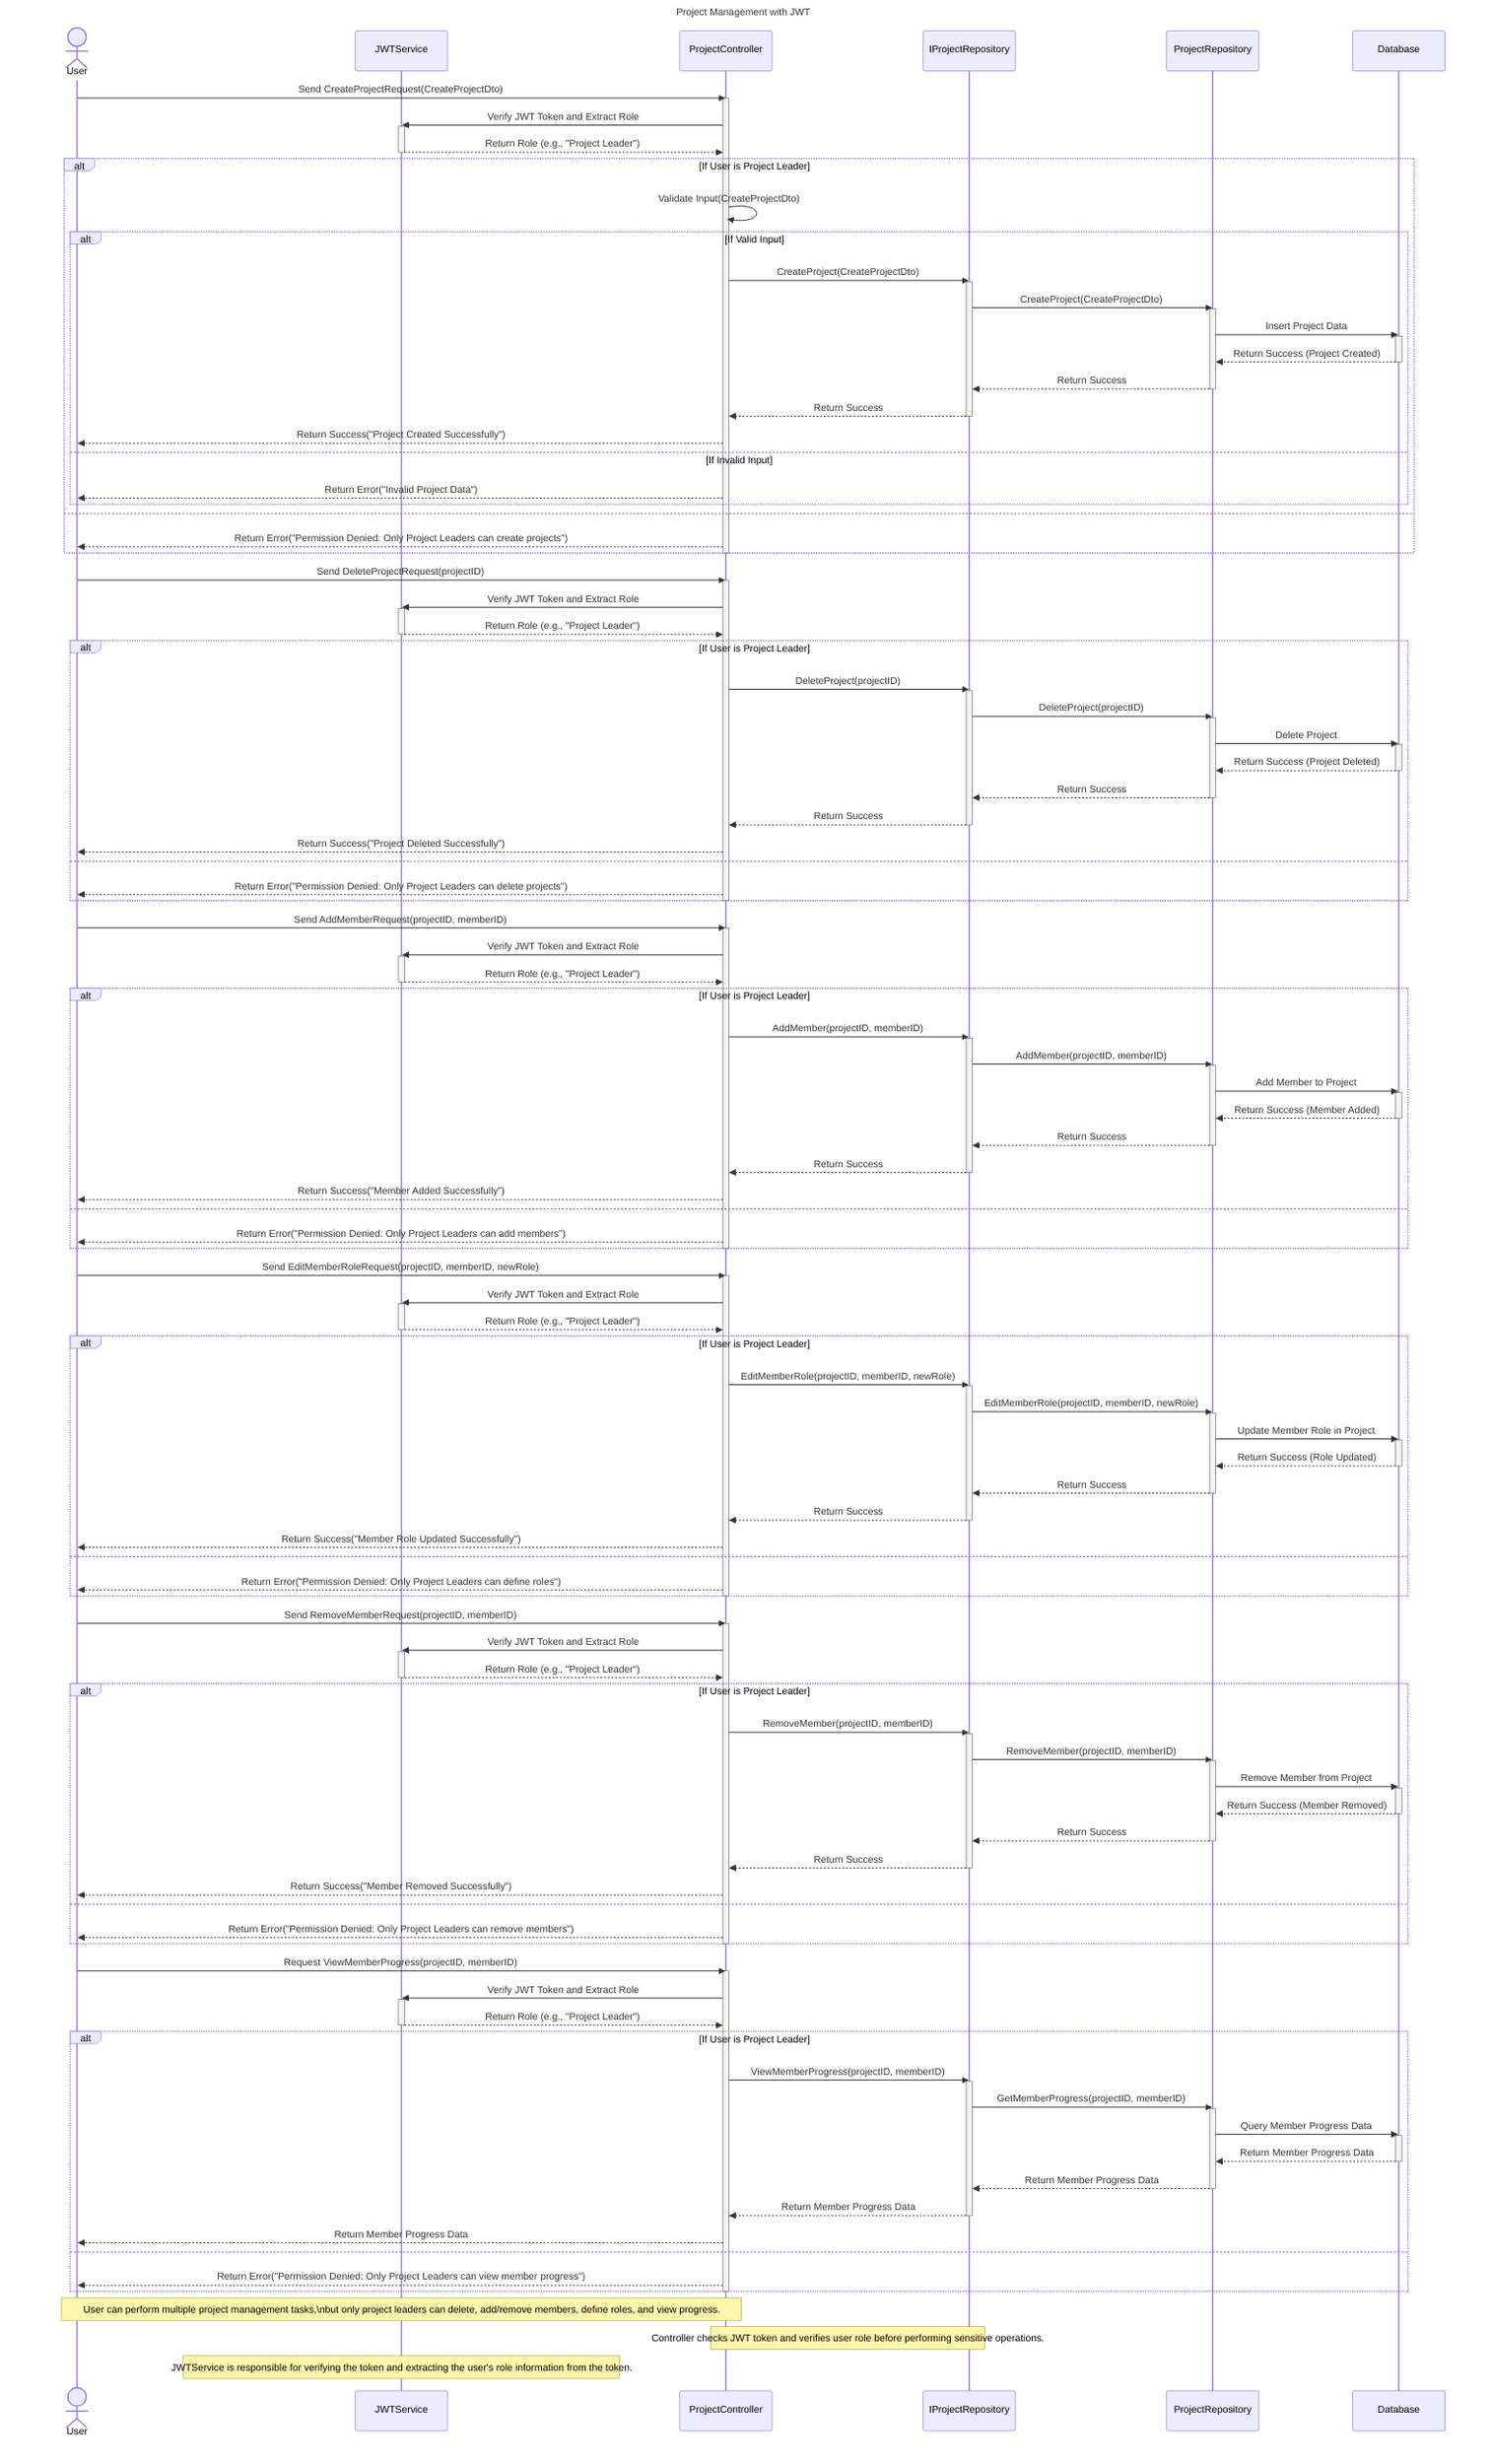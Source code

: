 sequenceDiagram
    %% Title for the Diagram
    title Project Management with JWT 

    %% Participants (Objects involved in the interaction)
    actor User
    participant JWTService
    participant ProjectController
    participant IProjectRepository
    participant ProjectRepository
    participant Database
    
    %% Create Project (This can be done by anyone with the correct permissions)
    User->>ProjectController: Send CreateProjectRequest(CreateProjectDto)
    activate ProjectController
    ProjectController->>JWTService: Verify JWT Token and Extract Role
    activate JWTService
    JWTService-->>ProjectController: Return Role (e.g., "Project Leader")
    deactivate JWTService
    alt If User is Project Leader
        ProjectController->>ProjectController: Validate Input(CreateProjectDto)
        alt If Valid Input
            ProjectController->>IProjectRepository: CreateProject(CreateProjectDto)
            activate IProjectRepository
            IProjectRepository->>ProjectRepository: CreateProject(CreateProjectDto)
            activate ProjectRepository
            ProjectRepository->>Database: Insert Project Data
            activate Database
            Database-->>ProjectRepository: Return Success (Project Created)
            deactivate Database
            ProjectRepository-->>IProjectRepository: Return Success
            deactivate ProjectRepository
            IProjectRepository-->>ProjectController: Return Success
            deactivate IProjectRepository
            ProjectController-->>User: Return Success("Project Created Successfully")
        else If Invalid Input
            ProjectController-->>User: Return Error("Invalid Project Data")
        end
    else
        ProjectController-->>User: Return Error("Permission Denied: Only Project Leaders can create projects")
    end
    deactivate ProjectController

    %% Delete Project (Only project leader can delete)
    User->>ProjectController: Send DeleteProjectRequest(projectID)
    activate ProjectController
    ProjectController->>JWTService: Verify JWT Token and Extract Role
    activate JWTService
    JWTService-->>ProjectController: Return Role (e.g., "Project Leader")
    deactivate JWTService
    alt If User is Project Leader
        ProjectController->>IProjectRepository: DeleteProject(projectID)
        activate IProjectRepository
        IProjectRepository->>ProjectRepository: DeleteProject(projectID)
        activate ProjectRepository
        ProjectRepository->>Database: Delete Project
        activate Database
        Database-->>ProjectRepository: Return Success (Project Deleted)
        deactivate Database
        ProjectRepository-->>IProjectRepository: Return Success
        deactivate ProjectRepository
        IProjectRepository-->>ProjectController: Return Success
        deactivate IProjectRepository
        ProjectController-->>User: Return Success("Project Deleted Successfully")
    else
        ProjectController-->>User: Return Error("Permission Denied: Only Project Leaders can delete projects")
    end
    deactivate ProjectController

    %% Add Member to Project (Only project leader can add members)
    User->>ProjectController: Send AddMemberRequest(projectID, memberID)
    activate ProjectController
    ProjectController->>JWTService: Verify JWT Token and Extract Role
    activate JWTService
    JWTService-->>ProjectController: Return Role (e.g., "Project Leader")
    deactivate JWTService
    alt If User is Project Leader
        ProjectController->>IProjectRepository: AddMember(projectID, memberID)
        activate IProjectRepository
        IProjectRepository->>ProjectRepository: AddMember(projectID, memberID)
        activate ProjectRepository
        ProjectRepository->>Database: Add Member to Project
        activate Database
        Database-->>ProjectRepository: Return Success (Member Added)
        deactivate Database
        ProjectRepository-->>IProjectRepository: Return Success
        deactivate ProjectRepository
        IProjectRepository-->>ProjectController: Return Success
        deactivate IProjectRepository
        ProjectController-->>User: Return Success("Member Added Successfully")
    else
        ProjectController-->>User: Return Error("Permission Denied: Only Project Leaders can add members")
    end
    deactivate ProjectController

    %% Define Member Role (Only project leader can define roles for members)
    User->>ProjectController: Send EditMemberRoleRequest(projectID, memberID, newRole)
    activate ProjectController
    ProjectController->>JWTService: Verify JWT Token and Extract Role
    activate JWTService
    JWTService-->>ProjectController: Return Role (e.g., "Project Leader")
    deactivate JWTService
    alt If User is Project Leader
        ProjectController->>IProjectRepository: EditMemberRole(projectID, memberID, newRole)
        activate IProjectRepository
        IProjectRepository->>ProjectRepository: EditMemberRole(projectID, memberID, newRole)
        activate ProjectRepository
        ProjectRepository->>Database: Update Member Role in Project
        activate Database
        Database-->>ProjectRepository: Return Success (Role Updated)
        deactivate Database
        ProjectRepository-->>IProjectRepository: Return Success
        deactivate ProjectRepository
        IProjectRepository-->>ProjectController: Return Success
        deactivate IProjectRepository
        ProjectController-->>User: Return Success("Member Role Updated Successfully")
    else
        ProjectController-->>User: Return Error("Permission Denied: Only Project Leaders can define roles")
    end
    deactivate ProjectController

    %% Remove Member from Project (Only project leader can remove members)
    User->>ProjectController: Send RemoveMemberRequest(projectID, memberID)
    activate ProjectController
    ProjectController->>JWTService: Verify JWT Token and Extract Role
    activate JWTService
    JWTService-->>ProjectController: Return Role (e.g., "Project Leader")
    deactivate JWTService
    alt If User is Project Leader
        ProjectController->>IProjectRepository: RemoveMember(projectID, memberID)
        activate IProjectRepository
        IProjectRepository->>ProjectRepository: RemoveMember(projectID, memberID)
        activate ProjectRepository
        ProjectRepository->>Database: Remove Member from Project
        activate Database
        Database-->>ProjectRepository: Return Success (Member Removed)
        deactivate Database
        ProjectRepository-->>IProjectRepository: Return Success
        deactivate ProjectRepository
        IProjectRepository-->>ProjectController: Return Success
        deactivate IProjectRepository
        ProjectController-->>User: Return Success("Member Removed Successfully")
    else
        ProjectController-->>User: Return Error("Permission Denied: Only Project Leaders can remove members")
    end
    deactivate ProjectController

    %% View Member Progress (Only project leader can view individual progress)
    User->>ProjectController: Request ViewMemberProgress(projectID, memberID)
    activate ProjectController
    ProjectController->>JWTService: Verify JWT Token and Extract Role
    activate JWTService
    JWTService-->>ProjectController: Return Role (e.g., "Project Leader")
    deactivate JWTService
    alt If User is Project Leader
        ProjectController->>IProjectRepository: ViewMemberProgress(projectID, memberID)
        activate IProjectRepository
        IProjectRepository->>ProjectRepository: GetMemberProgress(projectID, memberID)
        activate ProjectRepository
        ProjectRepository->>Database: Query Member Progress Data
        activate Database
        Database-->>ProjectRepository: Return Member Progress Data
        deactivate Database
        ProjectRepository-->>IProjectRepository: Return Member Progress Data
        deactivate ProjectRepository
        IProjectRepository-->>ProjectController: Return Member Progress Data
        deactivate IProjectRepository
        ProjectController-->>User: Return Member Progress Data
    else
        ProjectController-->>User: Return Error("Permission Denied: Only Project Leaders can view member progress")
    end
    deactivate ProjectController

    %% Notes for additional clarity
    note over User,ProjectController: User can perform multiple project management tasks,\nbut only project leaders can delete, add/remove members, define roles, and view progress.
    note over ProjectController,IProjectRepository: Controller checks JWT token and verifies user role before performing sensitive operations.
    note over JWTService: JWTService is responsible for verifying the token and extracting the user's role information from the token.